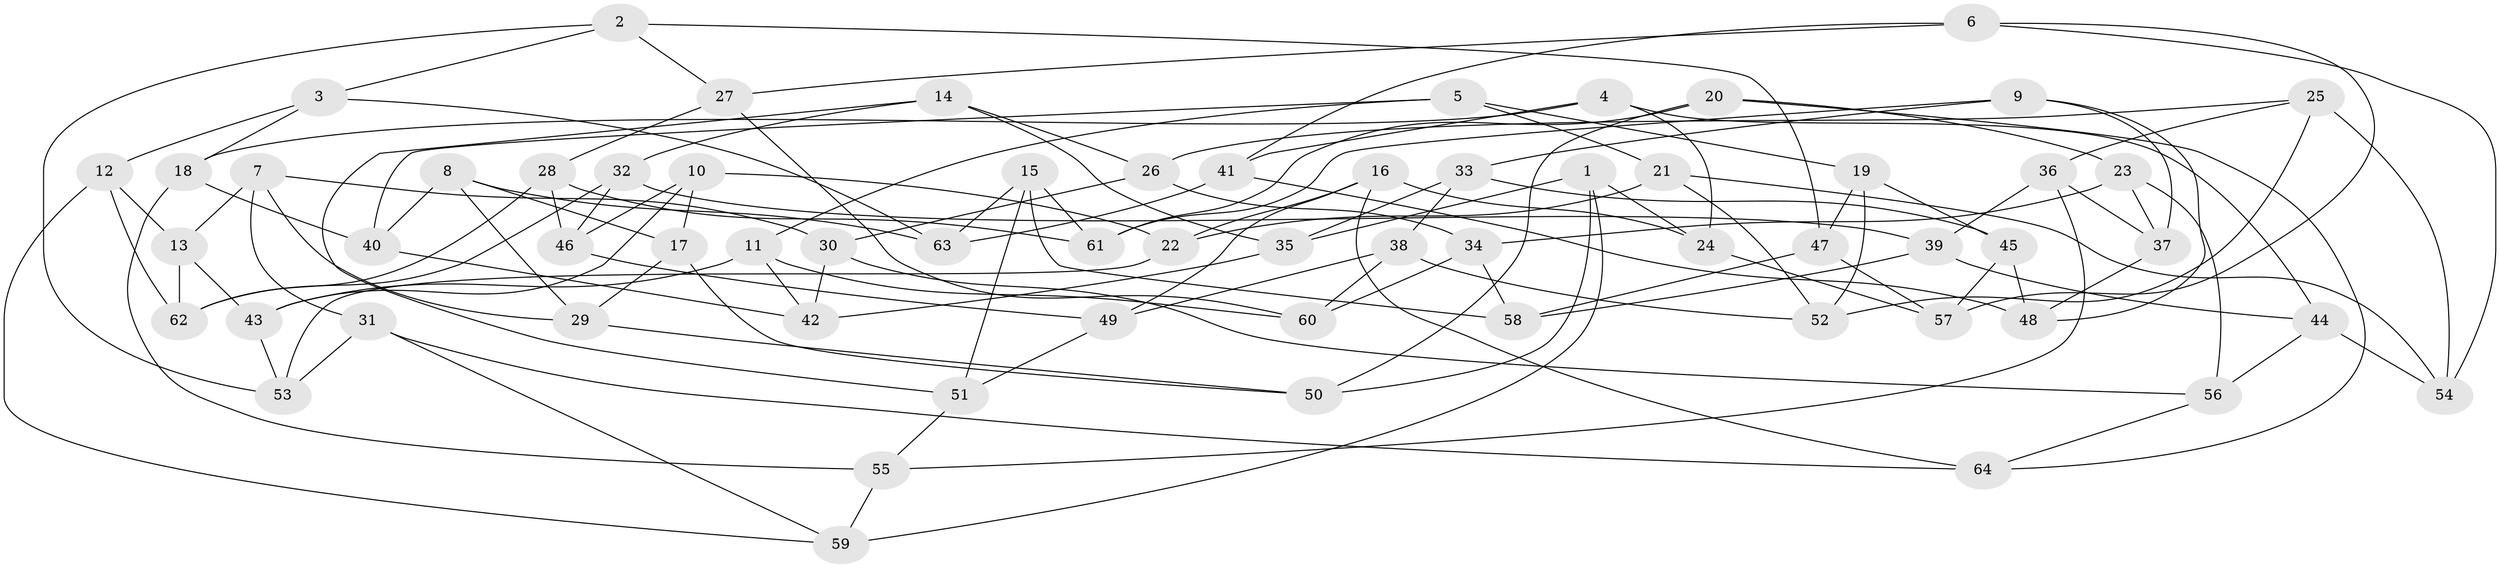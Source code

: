 // Generated by graph-tools (version 1.1) at 2025/11/02/27/25 16:11:43]
// undirected, 64 vertices, 128 edges
graph export_dot {
graph [start="1"]
  node [color=gray90,style=filled];
  1;
  2;
  3;
  4;
  5;
  6;
  7;
  8;
  9;
  10;
  11;
  12;
  13;
  14;
  15;
  16;
  17;
  18;
  19;
  20;
  21;
  22;
  23;
  24;
  25;
  26;
  27;
  28;
  29;
  30;
  31;
  32;
  33;
  34;
  35;
  36;
  37;
  38;
  39;
  40;
  41;
  42;
  43;
  44;
  45;
  46;
  47;
  48;
  49;
  50;
  51;
  52;
  53;
  54;
  55;
  56;
  57;
  58;
  59;
  60;
  61;
  62;
  63;
  64;
  1 -- 35;
  1 -- 24;
  1 -- 50;
  1 -- 59;
  2 -- 3;
  2 -- 47;
  2 -- 27;
  2 -- 53;
  3 -- 12;
  3 -- 18;
  3 -- 63;
  4 -- 18;
  4 -- 41;
  4 -- 44;
  4 -- 24;
  5 -- 19;
  5 -- 11;
  5 -- 40;
  5 -- 21;
  6 -- 41;
  6 -- 54;
  6 -- 27;
  6 -- 57;
  7 -- 13;
  7 -- 30;
  7 -- 29;
  7 -- 31;
  8 -- 29;
  8 -- 17;
  8 -- 63;
  8 -- 40;
  9 -- 37;
  9 -- 61;
  9 -- 48;
  9 -- 33;
  10 -- 43;
  10 -- 17;
  10 -- 22;
  10 -- 46;
  11 -- 43;
  11 -- 60;
  11 -- 42;
  12 -- 59;
  12 -- 62;
  12 -- 13;
  13 -- 62;
  13 -- 43;
  14 -- 26;
  14 -- 35;
  14 -- 51;
  14 -- 32;
  15 -- 58;
  15 -- 63;
  15 -- 51;
  15 -- 61;
  16 -- 24;
  16 -- 22;
  16 -- 49;
  16 -- 64;
  17 -- 29;
  17 -- 50;
  18 -- 40;
  18 -- 55;
  19 -- 45;
  19 -- 47;
  19 -- 52;
  20 -- 61;
  20 -- 50;
  20 -- 64;
  20 -- 23;
  21 -- 22;
  21 -- 52;
  21 -- 54;
  22 -- 53;
  23 -- 37;
  23 -- 56;
  23 -- 34;
  24 -- 57;
  25 -- 54;
  25 -- 52;
  25 -- 36;
  25 -- 26;
  26 -- 30;
  26 -- 34;
  27 -- 28;
  27 -- 60;
  28 -- 61;
  28 -- 46;
  28 -- 62;
  29 -- 50;
  30 -- 42;
  30 -- 56;
  31 -- 53;
  31 -- 59;
  31 -- 64;
  32 -- 46;
  32 -- 62;
  32 -- 39;
  33 -- 38;
  33 -- 35;
  33 -- 45;
  34 -- 58;
  34 -- 60;
  35 -- 42;
  36 -- 39;
  36 -- 55;
  36 -- 37;
  37 -- 48;
  38 -- 52;
  38 -- 49;
  38 -- 60;
  39 -- 44;
  39 -- 58;
  40 -- 42;
  41 -- 48;
  41 -- 63;
  43 -- 53;
  44 -- 54;
  44 -- 56;
  45 -- 48;
  45 -- 57;
  46 -- 49;
  47 -- 58;
  47 -- 57;
  49 -- 51;
  51 -- 55;
  55 -- 59;
  56 -- 64;
}
